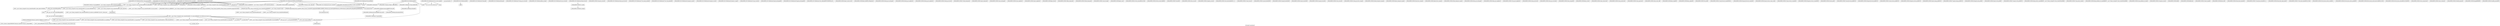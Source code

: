 digraph "Call graph: fix_external.ll" {
	label="Call graph: fix_external.ll";

	Node0x55d521b78490 [shape=record,label="{_ZNSaIcED1Ev}"];
	Node0x55d521bd14e0 [shape=record,label="{_ZN9LAMMPS_NS11FixExternalC2EPNS_6LAMMPSEiPPc}"];
	Node0x55d521bd14e0 -> Node0x55d521bcb620;
	Node0x55d521bd14e0 -> Node0x55d521b89700;
	Node0x55d521bd14e0 -> Node0x55d521b83a10;
	Node0x55d521bd14e0 -> Node0x55d521c2fd40;
	Node0x55d521bd14e0 -> Node0x55d521bbfa50;
	Node0x55d521bd14e0 -> Node0x55d521be1ef0;
	Node0x55d521bd14e0 -> Node0x55d521c2faa0;
	Node0x55d521bd14e0 -> Node0x55d521b78490;
	Node0x55d521bd14e0 -> Node0x55d521bcb170;
	Node0x55d521bd14e0 -> Node0x55d521bd18d0;
	Node0x55d521bd14e0 -> Node0x55d521b790d0;
	Node0x55d521bd14e0 -> Node0x55d521b77df0;
	Node0x55d521bcb620 [shape=record,label="{_ZN9LAMMPS_NS3FixC2EPNS_6LAMMPSEiPPc}"];
	Node0x55d521be1ef0 [shape=record,label="{_ZN9LAMMPS_NS5Error3allERKNSt7__cxx1112basic_stringIcSt11char_traitsIcESaIcEEEiS8_}"];
	Node0x55d521b89700 [shape=record,label="{_ZNSaIcEC1Ev}"];
	Node0x55d521b83a10 [shape=record,label="{_ZNSt7__cxx1112basic_stringIcSt11char_traitsIcESaIcEEC2IS3_EEPKcRKS3_}"];
	Node0x55d521b83a10 -> Node0x55d521b382d0;
	Node0x55d521b83a10 -> Node0x55d521b7a610;
	Node0x55d521b83a10 -> Node0x55d521b7a8a0;
	Node0x55d521b83a10 -> Node0x55d521b7a490;
	Node0x55d521b83a10 -> Node0x55d521bdc220;
	Node0x55d521c3dd10 [shape=record,label="{__gxx_personality_v0}"];
	Node0x55d521c2faa0 [shape=record,label="{_ZNSt7__cxx1112basic_stringIcSt11char_traitsIcESaIcEED1Ev}"];
	Node0x55d521b790d0 [shape=record,label="{strcmp}"];
	Node0x55d521b77df0 [shape=record,label="{_ZN9LAMMPS_NS5utils8inumericEPKciS2_bPNS_6LAMMPSE}"];
	Node0x55d521bd18d0 [shape=record,label="{_ZN9LAMMPS_NS11FixExternal11grow_arraysEi}"];
	Node0x55d521bd18d0 -> Node0x55d521c3de50;
	Node0x55d521bd18d0 -> Node0x55d521bbfa50;
	Node0x55d521bcb170 [shape=record,label="{_ZN9LAMMPS_NS4Atom12add_callbackEi}"];
	Node0x55d521bbfa50 [shape=record,label="{llvm.memset.p0.i64}"];
	Node0x55d521c2fd40 [shape=record,label="{_ZN9LAMMPS_NS3FixD2Ev}"];
	Node0x55d521c3df30 [shape=record,label="{_ZN9LAMMPS_NS11FixExternalD2Ev}"];
	Node0x55d521c3df30 -> Node0x55d521c3dfb0;
	Node0x55d521c3df30 -> Node0x55d521b8f1e0;
	Node0x55d521c3df30 -> Node0x55d521ba6b90;
	Node0x55d521c3df30 -> Node0x55d521c2fd40;
	Node0x55d521c3df30 -> Node0x55d521ba0af0;
	Node0x55d521c3dfb0 [shape=record,label="{_ZN9LAMMPS_NS4Atom15delete_callbackEPKci}"];
	Node0x55d521ba0af0 [shape=record,label="{__clang_call_terminate}"];
	Node0x55d521ba0af0 -> Node0x55d521b8db50;
	Node0x55d521ba0af0 -> Node0x55d521b8fae0;
	Node0x55d521b8db50 [shape=record,label="{__cxa_begin_catch}"];
	Node0x55d521b8fae0 [shape=record,label="{_ZSt9terminatev}"];
	Node0x55d521b8f1e0 [shape=record,label="{_ZN9LAMMPS_NS6Memory7destroyIdEEvRPPT_}"];
	Node0x55d521b8f1e0 -> Node0x55d521b906a0;
	Node0x55d521ba6b90 [shape=record,label="{_ZdaPv}"];
	Node0x55d521b93110 [shape=record,label="{_ZN9LAMMPS_NS11FixExternalD0Ev}"];
	Node0x55d521b93110 -> Node0x55d521b95a00;
	Node0x55d521b95a00 [shape=record,label="{_ZdlPv}"];
	Node0x55d521b982c0 [shape=record,label="{_ZN9LAMMPS_NS11FixExternal7setmaskEv}"];
	Node0x55d521b995d0 [shape=record,label="{_ZN9LAMMPS_NS11FixExternal4initEv}"];
	Node0x55d521b995d0 -> Node0x55d521b89700;
	Node0x55d521b995d0 -> Node0x55d521b83a10;
	Node0x55d521b995d0 -> Node0x55d521b78490;
	Node0x55d521b995d0 -> Node0x55d521c2faa0;
	Node0x55d521b995d0 -> Node0x55d521be1ef0;
	Node0x55d521b9a8a0 [shape=record,label="{_ZN9LAMMPS_NS11FixExternal5setupEi}"];
	Node0x55d521b9bc80 [shape=record,label="{_ZN9LAMMPS_NS11FixExternal17setup_pre_reverseEii}"];
	Node0x55d521b9d010 [shape=record,label="{_ZN9LAMMPS_NS11FixExternal9min_setupEi}"];
	Node0x55d521b9e840 [shape=record,label="{_ZN9LAMMPS_NS11FixExternal11pre_reverseEii}"];
	Node0x55d521b9f660 [shape=record,label="{_ZN9LAMMPS_NS11FixExternal10post_forceEi}"];
	Node0x55d521b9f660 -> Node0x55d521ba0620;
	Node0x55d521c3de50 [shape=record,label="{_ZN9LAMMPS_NS6Memory4growIdEEPPT_RS4_iiPKc}"];
	Node0x55d521c3de50 -> Node0x55d521baac50;
	Node0x55d521c3de50 -> Node0x55d521bab900;
	Node0x55d521ba0620 [shape=record,label="{_ZN9LAMMPS_NS3Fix7ev_initEii}"];
	Node0x55d521ba0620 -> Node0x55d521b93c70;
	Node0x55d521be7120 [shape=record,label="{_ZN9LAMMPS_NS3Fix15maxsize_restartEv}"];
	Node0x55d521ba4dd0 [shape=record,label="{_ZN9LAMMPS_NS11FixExternal14min_post_forceEi}"];
	Node0x55d521b90810 [shape=record,label="{_ZN9LAMMPS_NS11FixExternal17set_energy_globalEd}"];
	Node0x55d521ba73b0 [shape=record,label="{_ZN9LAMMPS_NS11FixExternal17set_virial_globalEPd}"];
	Node0x55d521ba7950 [shape=record,label="{_ZN9LAMMPS_NS11FixExternal18set_energy_peratomEPd}"];
	Node0x55d521ba7950 -> Node0x55d521b89700;
	Node0x55d521ba7950 -> Node0x55d521b83a10;
	Node0x55d521ba7950 -> Node0x55d521b78490;
	Node0x55d521ba7950 -> Node0x55d521c2faa0;
	Node0x55d521ba7950 -> Node0x55d521ba8770;
	Node0x55d521ba8770 [shape=record,label="{_ZN9LAMMPS_NS5Error7warningERKNSt7__cxx1112basic_stringIcSt11char_traitsIcESaIcEEEiS8_}"];
	Node0x55d521c3ed70 [shape=record,label="{_ZN9LAMMPS_NS11FixExternal18set_virial_peratomEPPd}"];
	Node0x55d521c3ed70 -> Node0x55d521b89700;
	Node0x55d521c3ed70 -> Node0x55d521b83a10;
	Node0x55d521c3ed70 -> Node0x55d521b78490;
	Node0x55d521c3ed70 -> Node0x55d521c2faa0;
	Node0x55d521c3ed70 -> Node0x55d521ba8770;
	Node0x55d521c3f0b0 [shape=record,label="{_ZN9LAMMPS_NS11FixExternal17set_vector_lengthEi}"];
	Node0x55d521c3f0b0 -> Node0x55d521ba6b90;
	Node0x55d521c3f0b0 -> Node0x55d521c3f130;
	Node0x55d521c3f0b0 -> Node0x55d521c3f1b0;
	Node0x55d521c3f130 [shape=record,label="{llvm.umul.with.overflow.i64}"];
	Node0x55d521c3f1b0 [shape=record,label="{_Znam}"];
	Node0x55d521c3f230 [shape=record,label="{_ZN9LAMMPS_NS11FixExternal10set_vectorEid}"];
	Node0x55d521c3f230 -> Node0x55d521b89700;
	Node0x55d521c3f230 -> Node0x55d521b83a10;
	Node0x55d521c3f230 -> Node0x55d521b78490;
	Node0x55d521c3f230 -> Node0x55d521c2faa0;
	Node0x55d521c3f230 -> Node0x55d521c3f390;
	Node0x55d521c3f390 [shape=record,label="{_ZN9LAMMPS_NS5Error3allIJRiS2_EEEvRKNSt7__cxx1112basic_stringIcSt11char_traitsIcESaIcEEEiSA_DpOT_}"];
	Node0x55d521c3f390 -> Node0x55d521c3f6a0;
	Node0x55d521c3f390 -> Node0x55d521c3f720;
	Node0x55d521c3f390 -> Node0x55d521ba8b10;
	Node0x55d521ba98e0 [shape=record,label="{_ZN9LAMMPS_NS11FixExternal14compute_scalarEv}"];
	Node0x55d521baa0a0 [shape=record,label="{_ZN9LAMMPS_NS11FixExternal14compute_vectorEi}"];
	Node0x55d521baa700 [shape=record,label="{_ZN9LAMMPS_NS11FixExternal12memory_usageEv}"];
	Node0x55d521b9f6d0 [shape=record,label="{_ZN9__gnu_cxx17__is_null_pointerIKcEEbPT_}"];
	Node0x55d521bc9360 [shape=record,label="{_ZSt19__throw_logic_errorPKc}"];
	Node0x55d521bcf010 [shape=record,label="{_ZSt8distanceIPKcENSt15iterator_traitsIT_E15difference_typeES3_S3_}"];
	Node0x55d521bcf010 -> Node0x55d521c40df0;
	Node0x55d521bcf010 -> Node0x55d521c40e70;
	Node0x55d521bfb5b0 [shape=record,label="{_ZNSt7__cxx1112basic_stringIcSt11char_traitsIcESaIcEE7_M_dataEPc}"];
	Node0x55d521bac620 [shape=record,label="{_ZNSt7__cxx1112basic_stringIcSt11char_traitsIcESaIcEE9_M_createERmm}"];
	Node0x55d521c2fe50 [shape=record,label="{_ZNSt7__cxx1112basic_stringIcSt11char_traitsIcESaIcEE11_M_capacityEm}"];
	Node0x55d521b322f0 [shape=record,label="{_ZNSt7__cxx1112basic_stringIcSt11char_traitsIcESaIcEE13_S_copy_charsEPcPKcS7_}"];
	Node0x55d521c2bb60 [shape=record,label="{_ZNKSt7__cxx1112basic_stringIcSt11char_traitsIcESaIcEE7_M_dataEv}"];
	Node0x55d521c40bf0 [shape=record,label="{_ZNSt7__cxx1112basic_stringIcSt11char_traitsIcESaIcEE10_M_disposeEv}"];
	Node0x55d521c40c70 [shape=record,label="{__cxa_rethrow}"];
	Node0x55d521c40cf0 [shape=record,label="{__cxa_end_catch}"];
	Node0x55d521c40d70 [shape=record,label="{_ZNSt7__cxx1112basic_stringIcSt11char_traitsIcESaIcEE13_M_set_lengthEm}"];
	Node0x55d521c40e70 [shape=record,label="{_ZSt10__distanceIPKcENSt15iterator_traitsIT_E15difference_typeES3_S3_St26random_access_iterator_tag}"];
	Node0x55d521c40df0 [shape=record,label="{_ZSt19__iterator_categoryIPKcENSt15iterator_traitsIT_E17iterator_categoryERKS3_}"];
	Node0x55d521bdd8d0 [shape=record,label="{_ZN9__gnu_cxx11char_traitsIcE6lengthEPKc}"];
	Node0x55d521bdd8d0 -> Node0x55d521c40f50;
	Node0x55d521bef5f0 [shape=record,label="{strlen}"];
	Node0x55d521c40f50 [shape=record,label="{_ZN9__gnu_cxx11char_traitsIcE2eqERKcS3_}"];
	Node0x55d521ba23c0 [shape=record,label="{_ZNSaIcED2Ev}"];
	Node0x55d521b906a0 [shape=record,label="{_ZN9LAMMPS_NS6Memory5sfreeEPv}"];
	Node0x55d521ba8b10 [shape=record,label="{_ZN9LAMMPS_NS5Error4_allERKNSt7__cxx1112basic_stringIcSt11char_traitsIcESaIcEEEiN3fmt6v9_lmp17basic_string_viewIcEENSA_17basic_format_argsINSA_20basic_format_contextINSA_8appenderEcEEEE}"];
	Node0x55d521c3f6a0 [shape=record,label="{_ZN3fmt6v9_lmp17basic_string_viewIcEC2ISt11char_traitsIcESaIcEEERKNSt7__cxx1112basic_stringIcT_T0_EE}"];
	Node0x55d521c3f6a0 -> Node0x55d521c40fd0;
	Node0x55d521c3f6a0 -> Node0x55d521c41050;
	Node0x55d521c3f720 [shape=record,label="{_ZN3fmt6v9_lmp16make_format_argsINS0_20basic_format_contextINS0_8appenderEcEEJRiS5_EEENS0_16format_arg_storeIT_JDpNSt9remove_cvINSt16remove_referenceIT0_E4typeEE4typeEEEEDpOSA_}"];
	Node0x55d521c3f720 -> Node0x55d521c41130;
	Node0x55d521bac4b0 [shape=record,label="{_ZN9LAMMPS_NS11FixExternal11copy_arraysEiii}"];
	Node0x55d521baf300 [shape=record,label="{_ZN9LAMMPS_NS11FixExternal13pack_exchangeEiPd}"];
	Node0x55d521bb02a0 [shape=record,label="{_ZN9LAMMPS_NS11FixExternal15unpack_exchangeEiPd}"];
	Node0x55d521bb1560 [shape=record,label="{_ZN9LAMMPS_NS11FixExternal12set_callbackEPFvPvliPiPPdS4_ES1_}"];
	Node0x55d521bb2290 [shape=record,label="{_ZN9LAMMPS_NS11FixExternal7extractEPKcRi}"];
	Node0x55d521bb2290 -> Node0x55d521b790d0;
	Node0x55d521bb2c20 [shape=record,label="{_ZN9LAMMPS_NS3Fix16post_constructorEv}"];
	Node0x55d521bb48b0 [shape=record,label="{_ZN9LAMMPS_NS3Fix9init_listEiPNS_9NeighListE}"];
	Node0x55d521c11a00 [shape=record,label="{_ZN9LAMMPS_NS3Fix18setup_pre_exchangeEv}"];
	Node0x55d521bb57c0 [shape=record,label="{_ZN9LAMMPS_NS3Fix18setup_pre_neighborEv}"];
	Node0x55d521bc1170 [shape=record,label="{_ZN9LAMMPS_NS3Fix19setup_post_neighborEv}"];
	Node0x55d521bc31c0 [shape=record,label="{_ZN9LAMMPS_NS3Fix15setup_pre_forceEi}"];
	Node0x55d521bc3c80 [shape=record,label="{_ZN9LAMMPS_NS3Fix17initial_integrateEi}"];
	Node0x55d521bc5c20 [shape=record,label="{_ZN9LAMMPS_NS3Fix14post_integrateEv}"];
	Node0x55d521bc7f50 [shape=record,label="{_ZN9LAMMPS_NS3Fix12pre_exchangeEv}"];
	Node0x55d521bcb7c0 [shape=record,label="{_ZN9LAMMPS_NS3Fix12pre_neighborEv}"];
	Node0x55d521bcd970 [shape=record,label="{_ZN9LAMMPS_NS3Fix13post_neighborEv}"];
	Node0x55d521bcefa0 [shape=record,label="{_ZN9LAMMPS_NS3Fix9pre_forceEi}"];
	Node0x55d521bd2890 [shape=record,label="{_ZN9LAMMPS_NS3Fix15final_integrateEv}"];
	Node0x55d521bd35f0 [shape=record,label="{_ZN9LAMMPS_NS3Fix15fused_integrateEi}"];
	Node0x55d521bd3d80 [shape=record,label="{_ZN9LAMMPS_NS3Fix11end_of_stepEv}"];
	Node0x55d521bd54f0 [shape=record,label="{_ZN9LAMMPS_NS3Fix8post_runEv}"];
	Node0x55d521bd6bb0 [shape=record,label="{_ZN9LAMMPS_NS3Fix13write_restartEP8_IO_FILE}"];
	Node0x55d521bd9200 [shape=record,label="{_ZN9LAMMPS_NS3Fix18write_restart_fileEPKc}"];
	Node0x55d521bdae60 [shape=record,label="{_ZN9LAMMPS_NS3Fix7restartEPc}"];
	Node0x55d521bdc810 [shape=record,label="{_ZN9LAMMPS_NS3Fix10set_arraysEi}"];
	Node0x55d521bddf00 [shape=record,label="{_ZN9LAMMPS_NS3Fix13update_arraysEii}"];
	Node0x55d521bde880 [shape=record,label="{_ZN9LAMMPS_NS3Fix12set_moleculeEiiiPdS1_S1_}"];
	Node0x55d521bdc4a0 [shape=record,label="{_ZN9LAMMPS_NS3Fix11clear_bonusEv}"];
	Node0x55d521be0150 [shape=record,label="{_ZN9LAMMPS_NS3Fix11pack_borderEiPiPd}"];
	Node0x55d521be19d0 [shape=record,label="{_ZN9LAMMPS_NS3Fix13unpack_borderEiiPd}"];
	Node0x55d521be2d40 [shape=record,label="{_ZN9LAMMPS_NS3Fix12pack_restartEiPd}"];
	Node0x55d521be38d0 [shape=record,label="{_ZN9LAMMPS_NS3Fix14unpack_restartEii}"];
	Node0x55d521be4090 [shape=record,label="{_ZN9LAMMPS_NS3Fix12size_restartEi}"];
	Node0x55d521beadb0 [shape=record,label="{_ZN9LAMMPS_NS3Fix21setup_pre_force_respaEii}"];
	Node0x55d521bec290 [shape=record,label="{_ZN9LAMMPS_NS3Fix23initial_integrate_respaEiii}"];
	Node0x55d521bee6d0 [shape=record,label="{_ZN9LAMMPS_NS3Fix20post_integrate_respaEii}"];
	Node0x55d521bf03f0 [shape=record,label="{_ZN9LAMMPS_NS3Fix15pre_force_respaEiii}"];
	Node0x55d521bf1d90 [shape=record,label="{_ZN9LAMMPS_NS3Fix16post_force_respaEiii}"];
	Node0x55d521bf2950 [shape=record,label="{_ZN9LAMMPS_NS3Fix21final_integrate_respaEii}"];
	Node0x55d521bf3430 [shape=record,label="{_ZN9LAMMPS_NS3Fix16min_pre_exchangeEv}"];
	Node0x55d521bf41e0 [shape=record,label="{_ZN9LAMMPS_NS3Fix16min_pre_neighborEv}"];
	Node0x55d521bf7e90 [shape=record,label="{_ZN9LAMMPS_NS3Fix17min_post_neighborEv}"];
	Node0x55d521bf8f60 [shape=record,label="{_ZN9LAMMPS_NS3Fix13min_pre_forceEi}"];
	Node0x55d521bf9f60 [shape=record,label="{_ZN9LAMMPS_NS3Fix15min_pre_reverseEii}"];
	Node0x55d521bfb9e0 [shape=record,label="{_ZN9LAMMPS_NS3Fix10min_energyEPd}"];
	Node0x55d521bfc6b0 [shape=record,label="{_ZN9LAMMPS_NS3Fix9min_storeEv}"];
	Node0x55d521bfe950 [shape=record,label="{_ZN9LAMMPS_NS3Fix14min_clearstoreEv}"];
	Node0x55d521bffee0 [shape=record,label="{_ZN9LAMMPS_NS3Fix13min_pushstoreEv}"];
	Node0x55d521c00f30 [shape=record,label="{_ZN9LAMMPS_NS3Fix12min_popstoreEv}"];
	Node0x55d521c02520 [shape=record,label="{_ZN9LAMMPS_NS3Fix13min_reset_refEv}"];
	Node0x55d521c03980 [shape=record,label="{_ZN9LAMMPS_NS3Fix8min_stepEdPd}"];
	Node0x55d521c04d60 [shape=record,label="{_ZN9LAMMPS_NS3Fix9max_alphaEPd}"];
	Node0x55d521c060d0 [shape=record,label="{_ZN9LAMMPS_NS3Fix7min_dofEv}"];
	Node0x55d521c06ec0 [shape=record,label="{_ZN9LAMMPS_NS3Fix17pack_forward_commEiPiPdiS1_}"];
	Node0x55d521c07f90 [shape=record,label="{_ZN9LAMMPS_NS3Fix19unpack_forward_commEiiPd}"];
	Node0x55d521c08df0 [shape=record,label="{_ZN9LAMMPS_NS3Fix22pack_reverse_comm_sizeEii}"];
	Node0x55d521c09a30 [shape=record,label="{_ZN9LAMMPS_NS3Fix17pack_reverse_commEiiPd}"];
	Node0x55d521c0a4f0 [shape=record,label="{_ZN9LAMMPS_NS3Fix19unpack_reverse_commEiPiPd}"];
	Node0x55d521c0b490 [shape=record,label="{_ZN9LAMMPS_NS3Fix10reset_gridEv}"];
	Node0x55d521c0c500 [shape=record,label="{_ZN9LAMMPS_NS3Fix17pack_forward_gridEiPviPi}"];
	Node0x55d521c0d5d0 [shape=record,label="{_ZN9LAMMPS_NS3Fix19unpack_forward_gridEiPviPi}"];
	Node0x55d521c0e4b0 [shape=record,label="{_ZN9LAMMPS_NS3Fix17pack_reverse_gridEiPviPi}"];
	Node0x55d521c105d0 [shape=record,label="{_ZN9LAMMPS_NS3Fix19unpack_reverse_gridEiPviPi}"];
	Node0x55d521ba13b0 [shape=record,label="{_ZN9LAMMPS_NS3Fix15pack_remap_gridEiPviPi}"];
	Node0x55d521c123e0 [shape=record,label="{_ZN9LAMMPS_NS3Fix17unpack_remap_gridEiPviPi}"];
	Node0x55d521ba51c0 [shape=record,label="{_ZN9LAMMPS_NS3Fix16unpack_read_gridEiPc}"];
	Node0x55d521c131f0 [shape=record,label="{_ZN9LAMMPS_NS3Fix15pack_write_gridEiPv}"];
	Node0x55d521c14860 [shape=record,label="{_ZN9LAMMPS_NS3Fix17unpack_write_gridEiPvPi}"];
	Node0x55d521c15420 [shape=record,label="{_ZN9LAMMPS_NS3Fix16get_grid_by_nameERKNSt7__cxx1112basic_stringIcSt11char_traitsIcESaIcEEERi}"];
	Node0x55d521c2ae20 [shape=record,label="{_ZN9LAMMPS_NS3Fix17get_grid_by_indexEi}"];
	Node0x55d521be37e0 [shape=record,label="{_ZN9LAMMPS_NS3Fix20get_griddata_by_nameEiRKNSt7__cxx1112basic_stringIcSt11char_traitsIcESaIcEEERi}"];
	Node0x55d521b804b0 [shape=record,label="{_ZN9LAMMPS_NS3Fix21get_griddata_by_indexEi}"];
	Node0x55d521c300a0 [shape=record,label="{_ZN9LAMMPS_NS3Fix13compute_arrayEii}"];
	Node0x55d521c3f760 [shape=record,label="{_ZN9LAMMPS_NS3Fix3dofEi}"];
	Node0x55d521bf13d0 [shape=record,label="{_ZN9LAMMPS_NS3Fix6deformEi}"];
	Node0x55d521bfd950 [shape=record,label="{_ZN9LAMMPS_NS3Fix12reset_targetEd}"];
	Node0x55d521b8cb90 [shape=record,label="{_ZN9LAMMPS_NS3Fix8reset_dtEv}"];
	Node0x55d521bed910 [shape=record,label="{_ZN9LAMMPS_NS3Fix16read_data_headerEPc}"];
	Node0x55d521babe20 [shape=record,label="{_ZN9LAMMPS_NS3Fix17read_data_sectionEPciS1_i}"];
	Node0x55d521badc80 [shape=record,label="{_ZN9LAMMPS_NS3Fix20read_data_skip_linesEPc}"];
	Node0x55d521be0490 [shape=record,label="{_ZN9LAMMPS_NS3Fix17write_data_headerEP8_IO_FILEi}"];
	Node0x55d521ba0a00 [shape=record,label="{_ZN9LAMMPS_NS3Fix23write_data_section_sizeEiRiS1_}"];
	Node0x55d521be2140 [shape=record,label="{_ZN9LAMMPS_NS3Fix23write_data_section_packEiPPd}"];
	Node0x55d521c02080 [shape=record,label="{_ZN9LAMMPS_NS3Fix26write_data_section_keywordEiP8_IO_FILE}"];
	Node0x55d521c0f690 [shape=record,label="{_ZN9LAMMPS_NS3Fix18write_data_sectionEiP8_IO_FILEiPPdi}"];
	Node0x55d521b895a0 [shape=record,label="{_ZN9LAMMPS_NS3Fix13zero_momentumEv}"];
	Node0x55d521bee1f0 [shape=record,label="{_ZN9LAMMPS_NS3Fix13zero_rotationEv}"];
	Node0x55d521baa960 [shape=record,label="{_ZN9LAMMPS_NS3Fix15rebuild_specialEv}"];
	Node0x55d521be2e90 [shape=record,label="{_ZN9LAMMPS_NS3Fix5imageERPiRPPd}"];
	Node0x55d521beff30 [shape=record,label="{_ZN9LAMMPS_NS3Fix12modify_paramEiPPc}"];
	Node0x55d521b93c70 [shape=record,label="{_ZN9LAMMPS_NS3Fix8ev_setupEii}"];
	Node0x55d521b382d0 [shape=record,label="{_ZNSt7__cxx1112basic_stringIcSt11char_traitsIcESaIcEE13_M_local_dataEv}"];
	Node0x55d521b7a610 [shape=record,label="{_ZNSt7__cxx1112basic_stringIcSt11char_traitsIcESaIcEE12_Alloc_hiderC1EPcRKS3_}"];
	Node0x55d521b7a490 [shape=record,label="{_ZNSt7__cxx1112basic_stringIcSt11char_traitsIcESaIcEE12_M_constructIPKcEEvT_S8_}"];
	Node0x55d521b7a490 -> Node0x55d521bedd70;
	Node0x55d521b7a8a0 [shape=record,label="{_ZNSt11char_traitsIcE6lengthEPKc}"];
	Node0x55d521b7a8a0 -> Node0x55d521bdd8d0;
	Node0x55d521b7a8a0 -> Node0x55d521bef5f0;
	Node0x55d521bdc220 [shape=record,label="{_ZNSt7__cxx1112basic_stringIcSt11char_traitsIcESaIcEE12_Alloc_hiderD2Ev}"];
	Node0x55d521bdc220 -> Node0x55d521ba23c0;
	Node0x55d521bedd70 [shape=record,label="{_ZNSt7__cxx1112basic_stringIcSt11char_traitsIcESaIcEE16_M_construct_auxIPKcEEvT_S8_St12__false_type}"];
	Node0x55d521bedd70 -> Node0x55d521be1110;
	Node0x55d521be1110 [shape=record,label="{_ZNSt7__cxx1112basic_stringIcSt11char_traitsIcESaIcEE12_M_constructIPKcEEvT_S8_St20forward_iterator_tag}"];
	Node0x55d521be1110 -> Node0x55d521b9f6d0;
	Node0x55d521be1110 -> Node0x55d521bc9360;
	Node0x55d521be1110 -> Node0x55d521bcf010;
	Node0x55d521be1110 -> Node0x55d521bac620;
	Node0x55d521be1110 -> Node0x55d521bfb5b0;
	Node0x55d521be1110 -> Node0x55d521c2fe50;
	Node0x55d521be1110 -> Node0x55d521c2bb60;
	Node0x55d521be1110 -> Node0x55d521b322f0;
	Node0x55d521be1110 -> Node0x55d521b8db50;
	Node0x55d521be1110 -> Node0x55d521c40bf0;
	Node0x55d521be1110 -> Node0x55d521c40c70;
	Node0x55d521be1110 -> Node0x55d521c40cf0;
	Node0x55d521be1110 -> Node0x55d521c40d70;
	Node0x55d521be1110 -> Node0x55d521ba0af0;
	Node0x55d521c40fd0 [shape=record,label="{_ZNKSt7__cxx1112basic_stringIcSt11char_traitsIcESaIcEE4dataEv}"];
	Node0x55d521c41050 [shape=record,label="{_ZNKSt7__cxx1112basic_stringIcSt11char_traitsIcESaIcEE4sizeEv}"];
	Node0x55d521c41130 [shape=record,label="{llvm.memcpy.p0.p0.i64}"];
	Node0x55d521baac50 [shape=record,label="{_ZN9LAMMPS_NS6Memory6createIdEEPPT_RS4_iiPKc}"];
	Node0x55d521baac50 -> Node0x55d521c41210;
	Node0x55d521bab900 [shape=record,label="{_ZN9LAMMPS_NS6Memory8sreallocEPvlPKc}"];
	Node0x55d521c41210 [shape=record,label="{_ZN9LAMMPS_NS6Memory7smallocElPKc}"];
}
